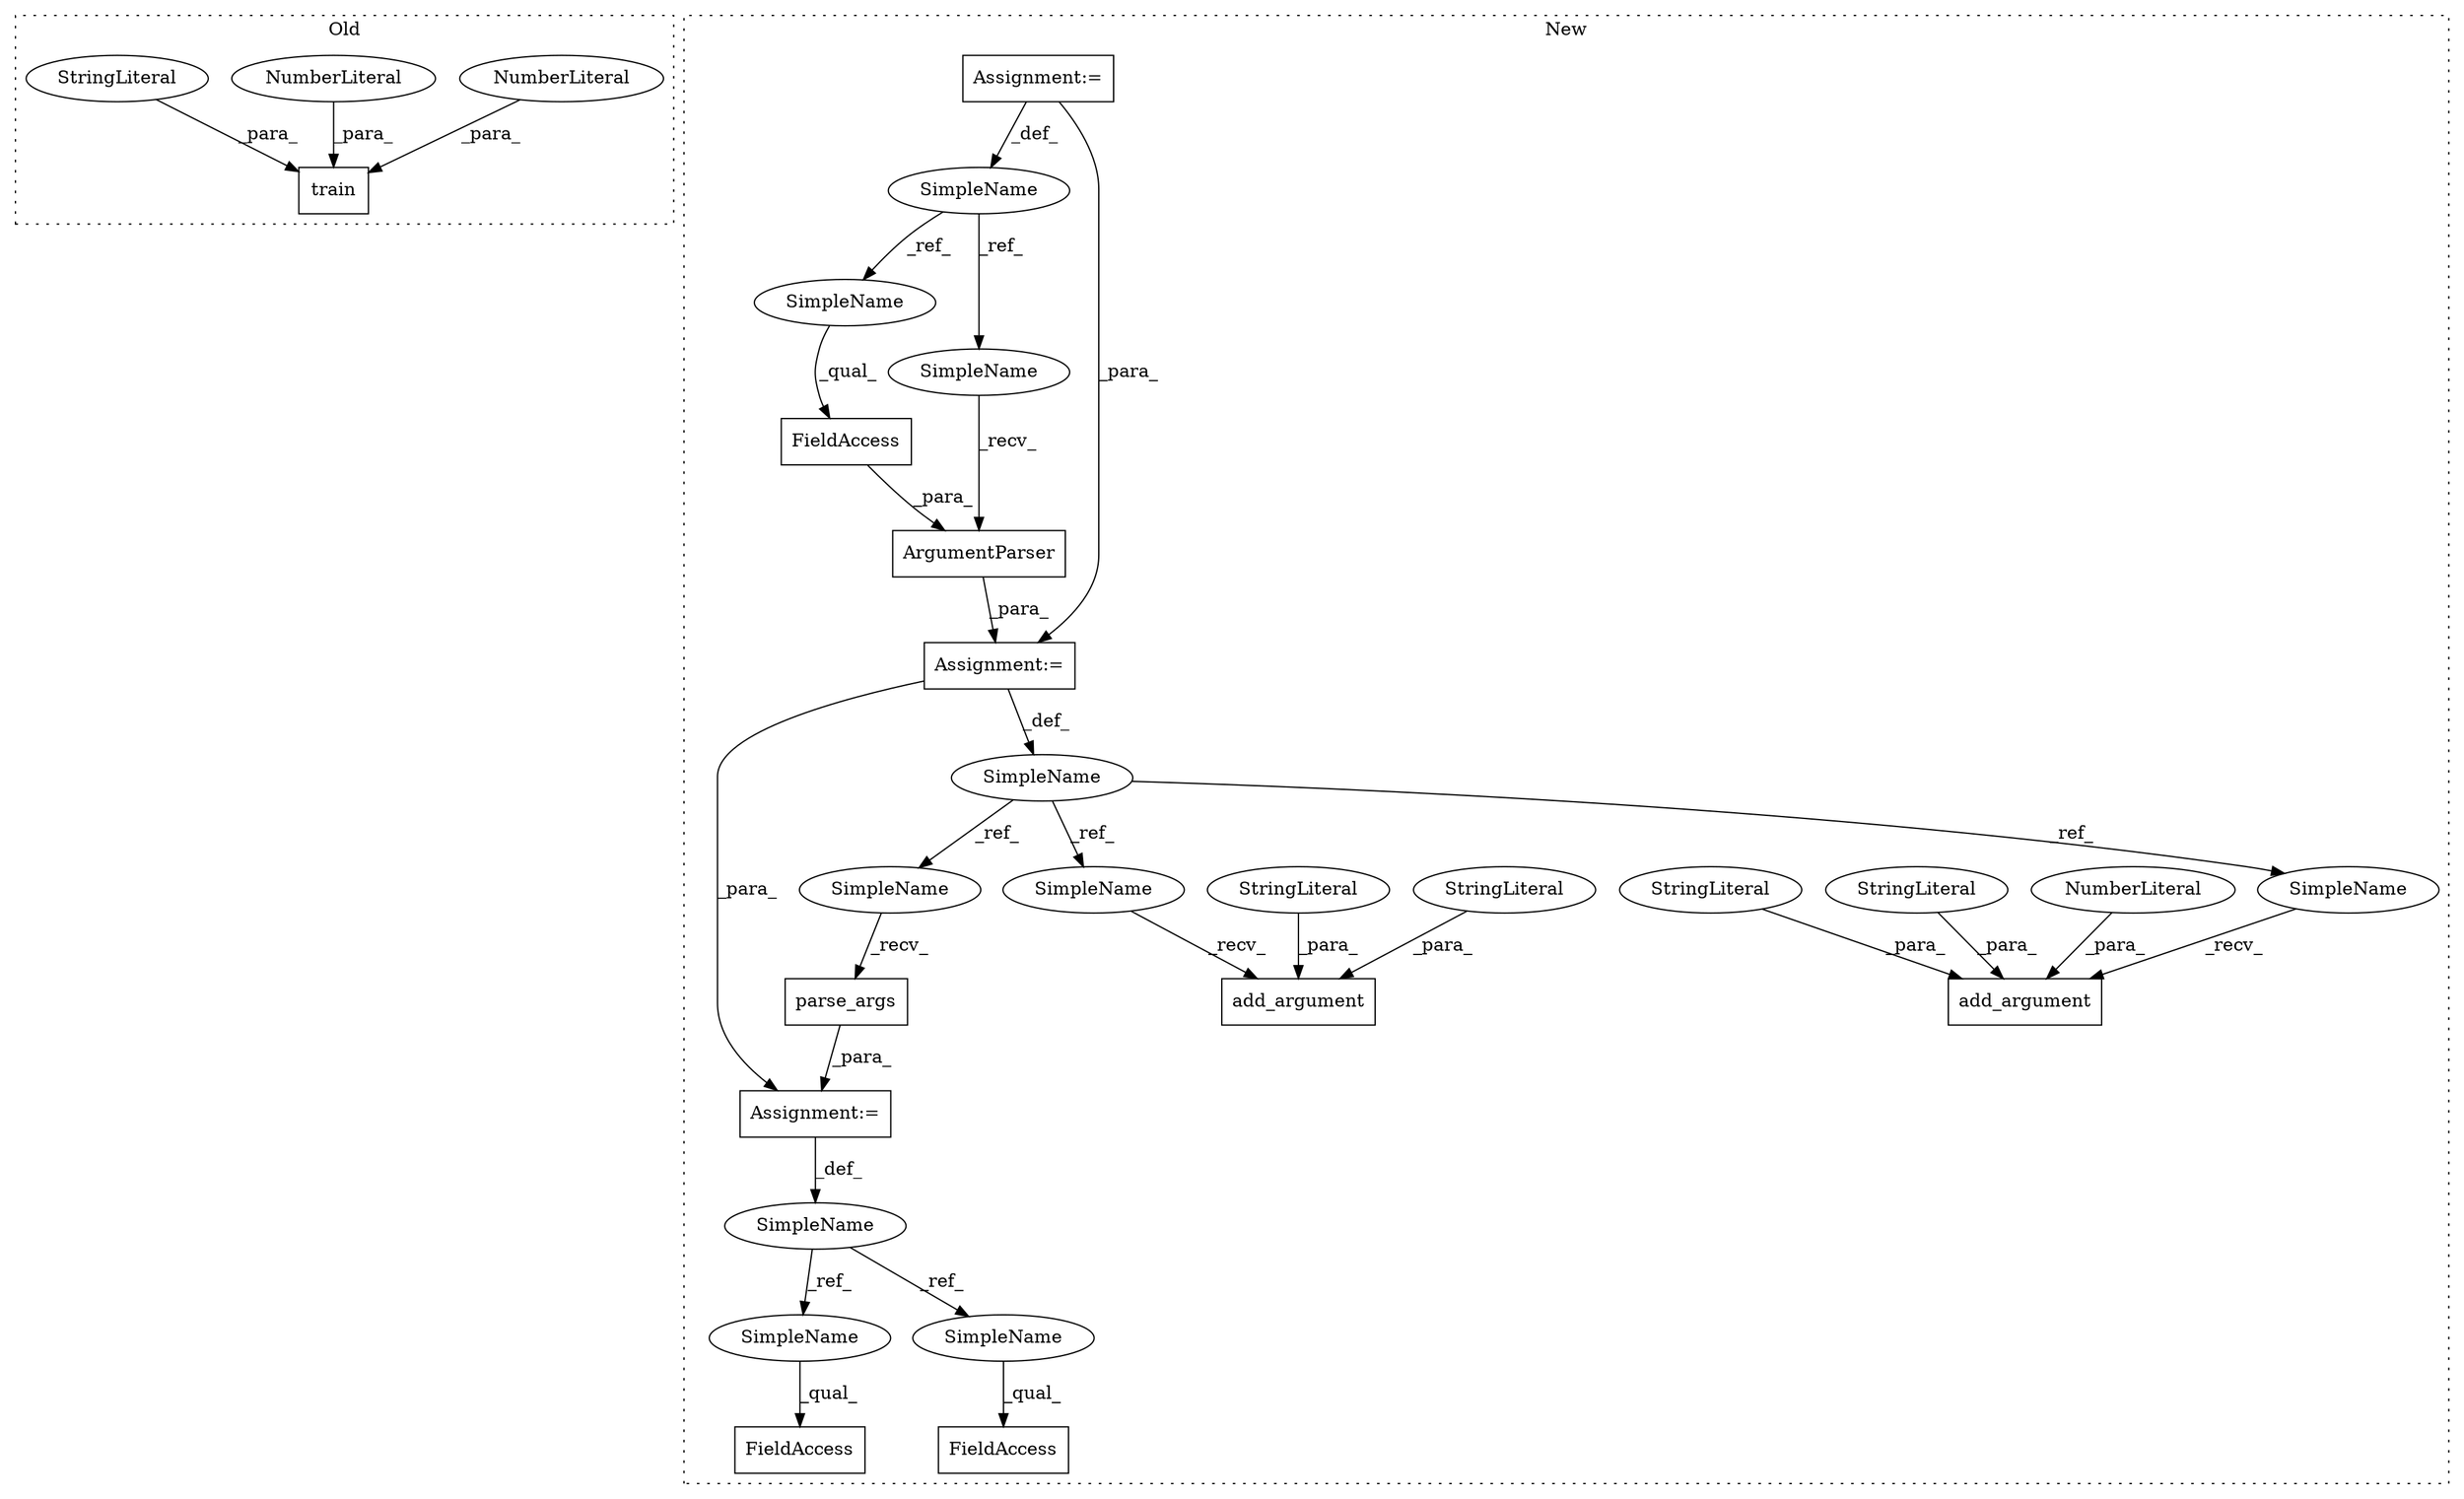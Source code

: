 digraph G {
subgraph cluster0 {
1 [label="train" a="32" s="2064,2125" l="6,1" shape="box"];
3 [label="NumberLiteral" a="34" s="2106" l="1" shape="ellipse"];
4 [label="NumberLiteral" a="34" s="2123" l="2" shape="ellipse"];
13 [label="StringLiteral" a="45" s="2114" l="8" shape="ellipse"];
label = "Old";
style="dotted";
}
subgraph cluster1 {
2 [label="parse_args" a="32" s="2700" l="12" shape="box"];
5 [label="FieldAccess" a="22" s="2765" l="9" shape="box"];
6 [label="SimpleName" a="42" s="2688" l="4" shape="ellipse"];
7 [label="FieldAccess" a="22" s="2787" l="15" shape="box"];
8 [label="SimpleName" a="42" s="2137" l="6" shape="ellipse"];
9 [label="add_argument" a="32" s="2296,2334" l="13,1" shape="box"];
10 [label="NumberLiteral" a="34" s="2333" l="1" shape="ellipse"];
11 [label="add_argument" a="32" s="2560,2681" l="13,1" shape="box"];
12 [label="StringLiteral" a="45" s="2592" l="82" shape="ellipse"];
14 [label="StringLiteral" a="45" s="2309" l="8" shape="ellipse"];
15 [label="StringLiteral" a="45" s="2318" l="10" shape="ellipse"];
16 [label="StringLiteral" a="45" s="2573" l="18" shape="ellipse"];
17 [label="Assignment:=" a="7" s="2692" l="1" shape="box"];
18 [label="ArgumentParser" a="32" s="2153,2206" l="15,1" shape="box"];
19 [label="SimpleName" a="42" s="2123" l="8" shape="ellipse"];
20 [label="FieldAccess" a="22" s="2168" l="38" shape="box"];
21 [label="Assignment:=" a="7" s="2123" l="8" shape="box"];
22 [label="Assignment:=" a="7" s="2143" l="1" shape="box"];
23 [label="SimpleName" a="42" s="2765" l="4" shape="ellipse"];
24 [label="SimpleName" a="42" s="2787" l="4" shape="ellipse"];
25 [label="SimpleName" a="42" s="2289" l="6" shape="ellipse"];
26 [label="SimpleName" a="42" s="2693" l="6" shape="ellipse"];
27 [label="SimpleName" a="42" s="2553" l="6" shape="ellipse"];
28 [label="SimpleName" a="42" s="2168" l="8" shape="ellipse"];
29 [label="SimpleName" a="42" s="2144" l="8" shape="ellipse"];
label = "New";
style="dotted";
}
2 -> 17 [label="_para_"];
3 -> 1 [label="_para_"];
4 -> 1 [label="_para_"];
6 -> 23 [label="_ref_"];
6 -> 24 [label="_ref_"];
8 -> 25 [label="_ref_"];
8 -> 27 [label="_ref_"];
8 -> 26 [label="_ref_"];
10 -> 9 [label="_para_"];
12 -> 11 [label="_para_"];
13 -> 1 [label="_para_"];
14 -> 9 [label="_para_"];
15 -> 9 [label="_para_"];
16 -> 11 [label="_para_"];
17 -> 6 [label="_def_"];
18 -> 22 [label="_para_"];
19 -> 29 [label="_ref_"];
19 -> 28 [label="_ref_"];
20 -> 18 [label="_para_"];
21 -> 22 [label="_para_"];
21 -> 19 [label="_def_"];
22 -> 17 [label="_para_"];
22 -> 8 [label="_def_"];
23 -> 5 [label="_qual_"];
24 -> 7 [label="_qual_"];
25 -> 9 [label="_recv_"];
26 -> 2 [label="_recv_"];
27 -> 11 [label="_recv_"];
28 -> 20 [label="_qual_"];
29 -> 18 [label="_recv_"];
}